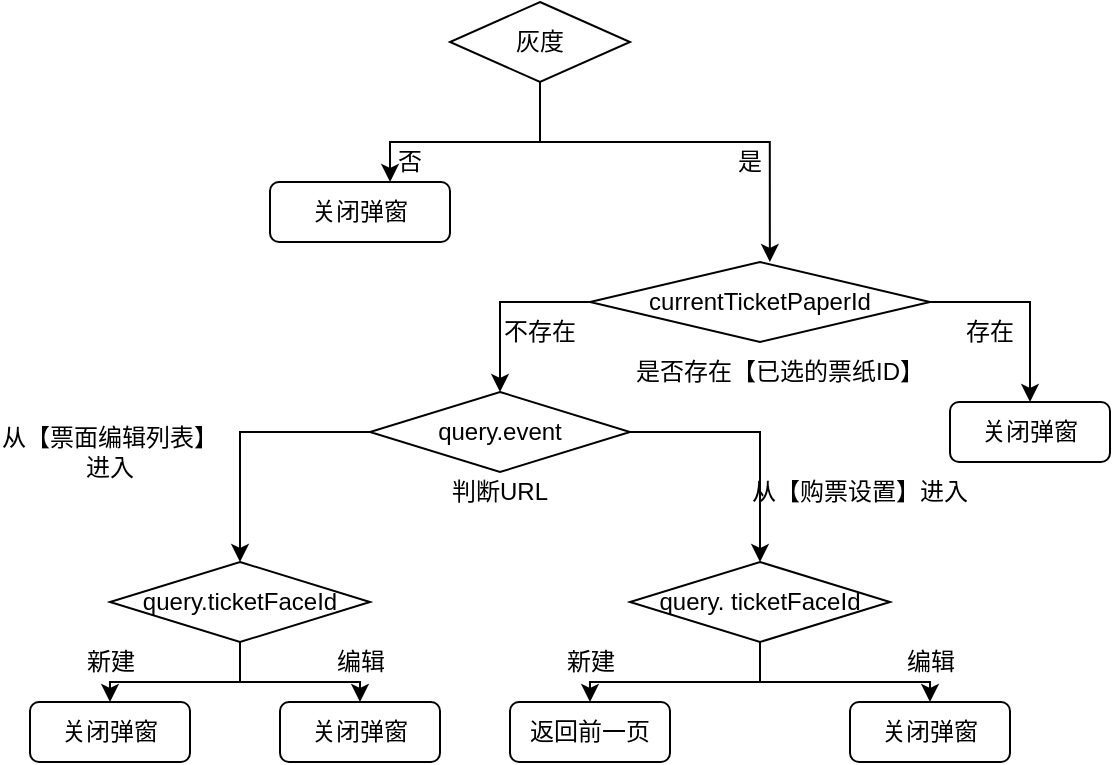 <mxfile version="13.5.3" type="github">
  <diagram id="rUPmxB5otloI4RHWiC1a" name="第 1 页">
    <mxGraphModel dx="944" dy="1711" grid="1" gridSize="10" guides="1" tooltips="1" connect="1" arrows="1" fold="1" page="1" pageScale="1" pageWidth="827" pageHeight="1169" math="0" shadow="0">
      <root>
        <mxCell id="0" />
        <mxCell id="1" parent="0" />
        <mxCell id="ydc2P7rsr2iKTE5JCkZ5-1" style="edgeStyle=orthogonalEdgeStyle;rounded=0;orthogonalLoop=1;jettySize=auto;html=1;entryX=0.667;entryY=0;entryDx=0;entryDy=0;entryPerimeter=0;" edge="1" parent="1" source="ydc2P7rsr2iKTE5JCkZ5-3" target="ydc2P7rsr2iKTE5JCkZ5-4">
          <mxGeometry relative="1" as="geometry">
            <Array as="points">
              <mxPoint x="355" y="60" />
              <mxPoint x="280" y="60" />
            </Array>
          </mxGeometry>
        </mxCell>
        <mxCell id="ydc2P7rsr2iKTE5JCkZ5-2" style="edgeStyle=orthogonalEdgeStyle;rounded=0;orthogonalLoop=1;jettySize=auto;html=1;entryX=0.529;entryY=0;entryDx=0;entryDy=0;entryPerimeter=0;" edge="1" parent="1" source="ydc2P7rsr2iKTE5JCkZ5-3" target="ydc2P7rsr2iKTE5JCkZ5-7">
          <mxGeometry relative="1" as="geometry">
            <Array as="points">
              <mxPoint x="355" y="60" />
              <mxPoint x="470" y="60" />
            </Array>
          </mxGeometry>
        </mxCell>
        <mxCell id="ydc2P7rsr2iKTE5JCkZ5-3" value="灰度" style="rhombus;whiteSpace=wrap;html=1;" vertex="1" parent="1">
          <mxGeometry x="310" y="-10" width="90" height="40" as="geometry" />
        </mxCell>
        <mxCell id="ydc2P7rsr2iKTE5JCkZ5-4" value="关闭弹窗&lt;br&gt;" style="rounded=1;whiteSpace=wrap;html=1;" vertex="1" parent="1">
          <mxGeometry x="220" y="80" width="90" height="30" as="geometry" />
        </mxCell>
        <mxCell id="ydc2P7rsr2iKTE5JCkZ5-5" style="edgeStyle=orthogonalEdgeStyle;rounded=0;orthogonalLoop=1;jettySize=auto;html=1;entryX=0.5;entryY=0;entryDx=0;entryDy=0;" edge="1" parent="1" source="ydc2P7rsr2iKTE5JCkZ5-7" target="ydc2P7rsr2iKTE5JCkZ5-11">
          <mxGeometry relative="1" as="geometry" />
        </mxCell>
        <mxCell id="ydc2P7rsr2iKTE5JCkZ5-6" style="edgeStyle=orthogonalEdgeStyle;rounded=0;orthogonalLoop=1;jettySize=auto;html=1;exitX=0;exitY=0.5;exitDx=0;exitDy=0;entryX=0.5;entryY=0;entryDx=0;entryDy=0;" edge="1" parent="1" source="ydc2P7rsr2iKTE5JCkZ5-7" target="ydc2P7rsr2iKTE5JCkZ5-10">
          <mxGeometry relative="1" as="geometry" />
        </mxCell>
        <mxCell id="ydc2P7rsr2iKTE5JCkZ5-7" value="currentTicketPaperId" style="rhombus;whiteSpace=wrap;html=1;" vertex="1" parent="1">
          <mxGeometry x="380" y="120" width="170" height="40" as="geometry" />
        </mxCell>
        <mxCell id="ydc2P7rsr2iKTE5JCkZ5-8" style="edgeStyle=orthogonalEdgeStyle;rounded=0;orthogonalLoop=1;jettySize=auto;html=1;exitX=0;exitY=0.5;exitDx=0;exitDy=0;entryX=0.5;entryY=0;entryDx=0;entryDy=0;" edge="1" parent="1" source="ydc2P7rsr2iKTE5JCkZ5-10" target="ydc2P7rsr2iKTE5JCkZ5-14">
          <mxGeometry relative="1" as="geometry" />
        </mxCell>
        <mxCell id="ydc2P7rsr2iKTE5JCkZ5-9" style="edgeStyle=orthogonalEdgeStyle;rounded=0;orthogonalLoop=1;jettySize=auto;html=1;exitX=1;exitY=0.5;exitDx=0;exitDy=0;" edge="1" parent="1" source="ydc2P7rsr2iKTE5JCkZ5-10" target="ydc2P7rsr2iKTE5JCkZ5-17">
          <mxGeometry relative="1" as="geometry" />
        </mxCell>
        <mxCell id="ydc2P7rsr2iKTE5JCkZ5-10" value="query.event" style="rhombus;whiteSpace=wrap;html=1;" vertex="1" parent="1">
          <mxGeometry x="270" y="185" width="130" height="40" as="geometry" />
        </mxCell>
        <mxCell id="ydc2P7rsr2iKTE5JCkZ5-11" value="关闭弹窗" style="rounded=1;whiteSpace=wrap;html=1;" vertex="1" parent="1">
          <mxGeometry x="560" y="190" width="80" height="30" as="geometry" />
        </mxCell>
        <mxCell id="ydc2P7rsr2iKTE5JCkZ5-12" style="edgeStyle=orthogonalEdgeStyle;rounded=0;orthogonalLoop=1;jettySize=auto;html=1;entryX=0.5;entryY=0;entryDx=0;entryDy=0;" edge="1" parent="1" source="ydc2P7rsr2iKTE5JCkZ5-14" target="ydc2P7rsr2iKTE5JCkZ5-29">
          <mxGeometry relative="1" as="geometry" />
        </mxCell>
        <mxCell id="ydc2P7rsr2iKTE5JCkZ5-13" style="edgeStyle=orthogonalEdgeStyle;rounded=0;orthogonalLoop=1;jettySize=auto;html=1;entryX=0.5;entryY=0;entryDx=0;entryDy=0;" edge="1" parent="1" source="ydc2P7rsr2iKTE5JCkZ5-14" target="ydc2P7rsr2iKTE5JCkZ5-30">
          <mxGeometry relative="1" as="geometry" />
        </mxCell>
        <mxCell id="ydc2P7rsr2iKTE5JCkZ5-14" value="query.ticketFaceId" style="rhombus;whiteSpace=wrap;html=1;" vertex="1" parent="1">
          <mxGeometry x="140" y="270" width="130" height="40" as="geometry" />
        </mxCell>
        <mxCell id="ydc2P7rsr2iKTE5JCkZ5-15" style="edgeStyle=orthogonalEdgeStyle;rounded=0;orthogonalLoop=1;jettySize=auto;html=1;entryX=0.5;entryY=0;entryDx=0;entryDy=0;" edge="1" parent="1" source="ydc2P7rsr2iKTE5JCkZ5-17" target="ydc2P7rsr2iKTE5JCkZ5-21">
          <mxGeometry relative="1" as="geometry" />
        </mxCell>
        <mxCell id="ydc2P7rsr2iKTE5JCkZ5-16" style="edgeStyle=orthogonalEdgeStyle;rounded=0;orthogonalLoop=1;jettySize=auto;html=1;entryX=0.5;entryY=0;entryDx=0;entryDy=0;" edge="1" parent="1" source="ydc2P7rsr2iKTE5JCkZ5-17" target="ydc2P7rsr2iKTE5JCkZ5-20">
          <mxGeometry relative="1" as="geometry" />
        </mxCell>
        <mxCell id="ydc2P7rsr2iKTE5JCkZ5-17" value="query.&amp;nbsp;ticketFaceId" style="rhombus;whiteSpace=wrap;html=1;" vertex="1" parent="1">
          <mxGeometry x="400" y="270" width="130" height="40" as="geometry" />
        </mxCell>
        <mxCell id="ydc2P7rsr2iKTE5JCkZ5-18" value="判断URL" style="text;html=1;strokeColor=none;fillColor=none;align=center;verticalAlign=middle;whiteSpace=wrap;rounded=0;" vertex="1" parent="1">
          <mxGeometry x="295" y="225" width="80" height="20" as="geometry" />
        </mxCell>
        <mxCell id="ydc2P7rsr2iKTE5JCkZ5-19" value="是否存在【已选的票纸ID】" style="text;html=1;strokeColor=none;fillColor=none;align=center;verticalAlign=middle;whiteSpace=wrap;rounded=0;" vertex="1" parent="1">
          <mxGeometry x="400" y="165" width="150" height="20" as="geometry" />
        </mxCell>
        <mxCell id="ydc2P7rsr2iKTE5JCkZ5-20" value="关闭弹窗" style="rounded=1;whiteSpace=wrap;html=1;" vertex="1" parent="1">
          <mxGeometry x="510" y="340" width="80" height="30" as="geometry" />
        </mxCell>
        <mxCell id="ydc2P7rsr2iKTE5JCkZ5-21" value="返回前一页" style="rounded=1;whiteSpace=wrap;html=1;" vertex="1" parent="1">
          <mxGeometry x="340" y="340" width="80" height="30" as="geometry" />
        </mxCell>
        <mxCell id="ydc2P7rsr2iKTE5JCkZ5-22" value="是" style="text;html=1;strokeColor=none;fillColor=none;align=center;verticalAlign=middle;whiteSpace=wrap;rounded=0;" vertex="1" parent="1">
          <mxGeometry x="440" y="60" width="40" height="20" as="geometry" />
        </mxCell>
        <mxCell id="ydc2P7rsr2iKTE5JCkZ5-23" value="从【票面编辑列表】进入" style="text;html=1;strokeColor=none;fillColor=none;align=center;verticalAlign=middle;whiteSpace=wrap;rounded=0;" vertex="1" parent="1">
          <mxGeometry x="85" y="205" width="110" height="20" as="geometry" />
        </mxCell>
        <mxCell id="ydc2P7rsr2iKTE5JCkZ5-24" value="不存在&lt;span style=&quot;color: rgba(0 , 0 , 0 , 0) ; font-family: monospace ; font-size: 0px&quot;&gt;%3CmxGraphModel%3E%3Croot%3E%3CmxCell%20id%3D%220%22%2F%3E%3CmxCell%20id%3D%221%22%20parent%3D%220%22%2F%3E%3CmxCell%20id%3D%222%22%20value%3D%22%E6%98%AF%22%20style%3D%22text%3Bhtml%3D1%3BstrokeColor%3Dnone%3BfillColor%3Dnone%3Balign%3Dcenter%3BverticalAlign%3Dmiddle%3BwhiteSpace%3Dwrap%3Brounded%3D0%3B%22%20vertex%3D%221%22%20parent%3D%221%22%3E%3CmxGeometry%20x%3D%22430%22%20y%3D%22210%22%20width%3D%2240%22%20height%3D%2220%22%20as%3D%22geometry%22%2F%3E%3C%2FmxCell%3E%3C%2Froot%3E%3C%2FmxGraphModel%3E&lt;/span&gt;" style="text;html=1;strokeColor=none;fillColor=none;align=center;verticalAlign=middle;whiteSpace=wrap;rounded=0;" vertex="1" parent="1">
          <mxGeometry x="335" y="145" width="40" height="20" as="geometry" />
        </mxCell>
        <mxCell id="ydc2P7rsr2iKTE5JCkZ5-25" value="存在&lt;span style=&quot;color: rgba(0 , 0 , 0 , 0) ; font-family: monospace ; font-size: 0px&quot;&gt;%3CmxGraphModel%3E%3Croot%3E%3CmxCell%20id%3D%220%22%2F%3E%3CmxCell%20id%3D%221%22%20parent%3D%220%22%2F%3E%3CmxCell%20id%3D%222%22%20value%3D%22%E6%98%AF%22%20style%3D%22text%3Bhtml%3D1%3BstrokeColor%3Dnone%3BfillColor%3Dnone%3Balign%3Dcenter%3BverticalAlign%3Dmiddle%3BwhiteSpace%3Dwrap%3Brounded%3D0%3B%22%20vertex%3D%221%22%20parent%3D%221%22%3E%3CmxGeometry%20x%3D%22430%22%20y%3D%22210%22%20width%3D%2240%22%20height%3D%2220%22%20as%3D%22geometry%22%2F%3E%3C%2FmxCell%3E%3C%2Froot%3E%3C%2FmxGraphModel%3E&lt;/span&gt;" style="text;html=1;strokeColor=none;fillColor=none;align=center;verticalAlign=middle;whiteSpace=wrap;rounded=0;" vertex="1" parent="1">
          <mxGeometry x="560" y="145" width="40" height="20" as="geometry" />
        </mxCell>
        <mxCell id="ydc2P7rsr2iKTE5JCkZ5-26" value="否" style="text;html=1;strokeColor=none;fillColor=none;align=center;verticalAlign=middle;whiteSpace=wrap;rounded=0;" vertex="1" parent="1">
          <mxGeometry x="270" y="60" width="40" height="20" as="geometry" />
        </mxCell>
        <mxCell id="ydc2P7rsr2iKTE5JCkZ5-27" value="新建" style="text;html=1;strokeColor=none;fillColor=none;align=center;verticalAlign=middle;whiteSpace=wrap;rounded=0;" vertex="1" parent="1">
          <mxGeometry x="362.5" y="310" width="35" height="20" as="geometry" />
        </mxCell>
        <mxCell id="ydc2P7rsr2iKTE5JCkZ5-28" value="编辑" style="text;html=1;strokeColor=none;fillColor=none;align=center;verticalAlign=middle;whiteSpace=wrap;rounded=0;" vertex="1" parent="1">
          <mxGeometry x="532.5" y="310" width="35" height="20" as="geometry" />
        </mxCell>
        <mxCell id="ydc2P7rsr2iKTE5JCkZ5-29" value="关闭弹窗" style="rounded=1;whiteSpace=wrap;html=1;" vertex="1" parent="1">
          <mxGeometry x="100" y="340" width="80" height="30" as="geometry" />
        </mxCell>
        <mxCell id="ydc2P7rsr2iKTE5JCkZ5-30" value="关闭弹窗" style="rounded=1;whiteSpace=wrap;html=1;" vertex="1" parent="1">
          <mxGeometry x="225" y="340" width="80" height="30" as="geometry" />
        </mxCell>
        <mxCell id="ydc2P7rsr2iKTE5JCkZ5-31" value="新建" style="text;html=1;strokeColor=none;fillColor=none;align=center;verticalAlign=middle;whiteSpace=wrap;rounded=0;" vertex="1" parent="1">
          <mxGeometry x="122.5" y="310" width="35" height="20" as="geometry" />
        </mxCell>
        <mxCell id="ydc2P7rsr2iKTE5JCkZ5-32" value="编辑" style="text;html=1;strokeColor=none;fillColor=none;align=center;verticalAlign=middle;whiteSpace=wrap;rounded=0;" vertex="1" parent="1">
          <mxGeometry x="247.5" y="310" width="35" height="20" as="geometry" />
        </mxCell>
        <mxCell id="ydc2P7rsr2iKTE5JCkZ5-33" value="从【购票设置】进入" style="text;html=1;strokeColor=none;fillColor=none;align=center;verticalAlign=middle;whiteSpace=wrap;rounded=0;" vertex="1" parent="1">
          <mxGeometry x="460" y="225" width="110" height="20" as="geometry" />
        </mxCell>
      </root>
    </mxGraphModel>
  </diagram>
</mxfile>
